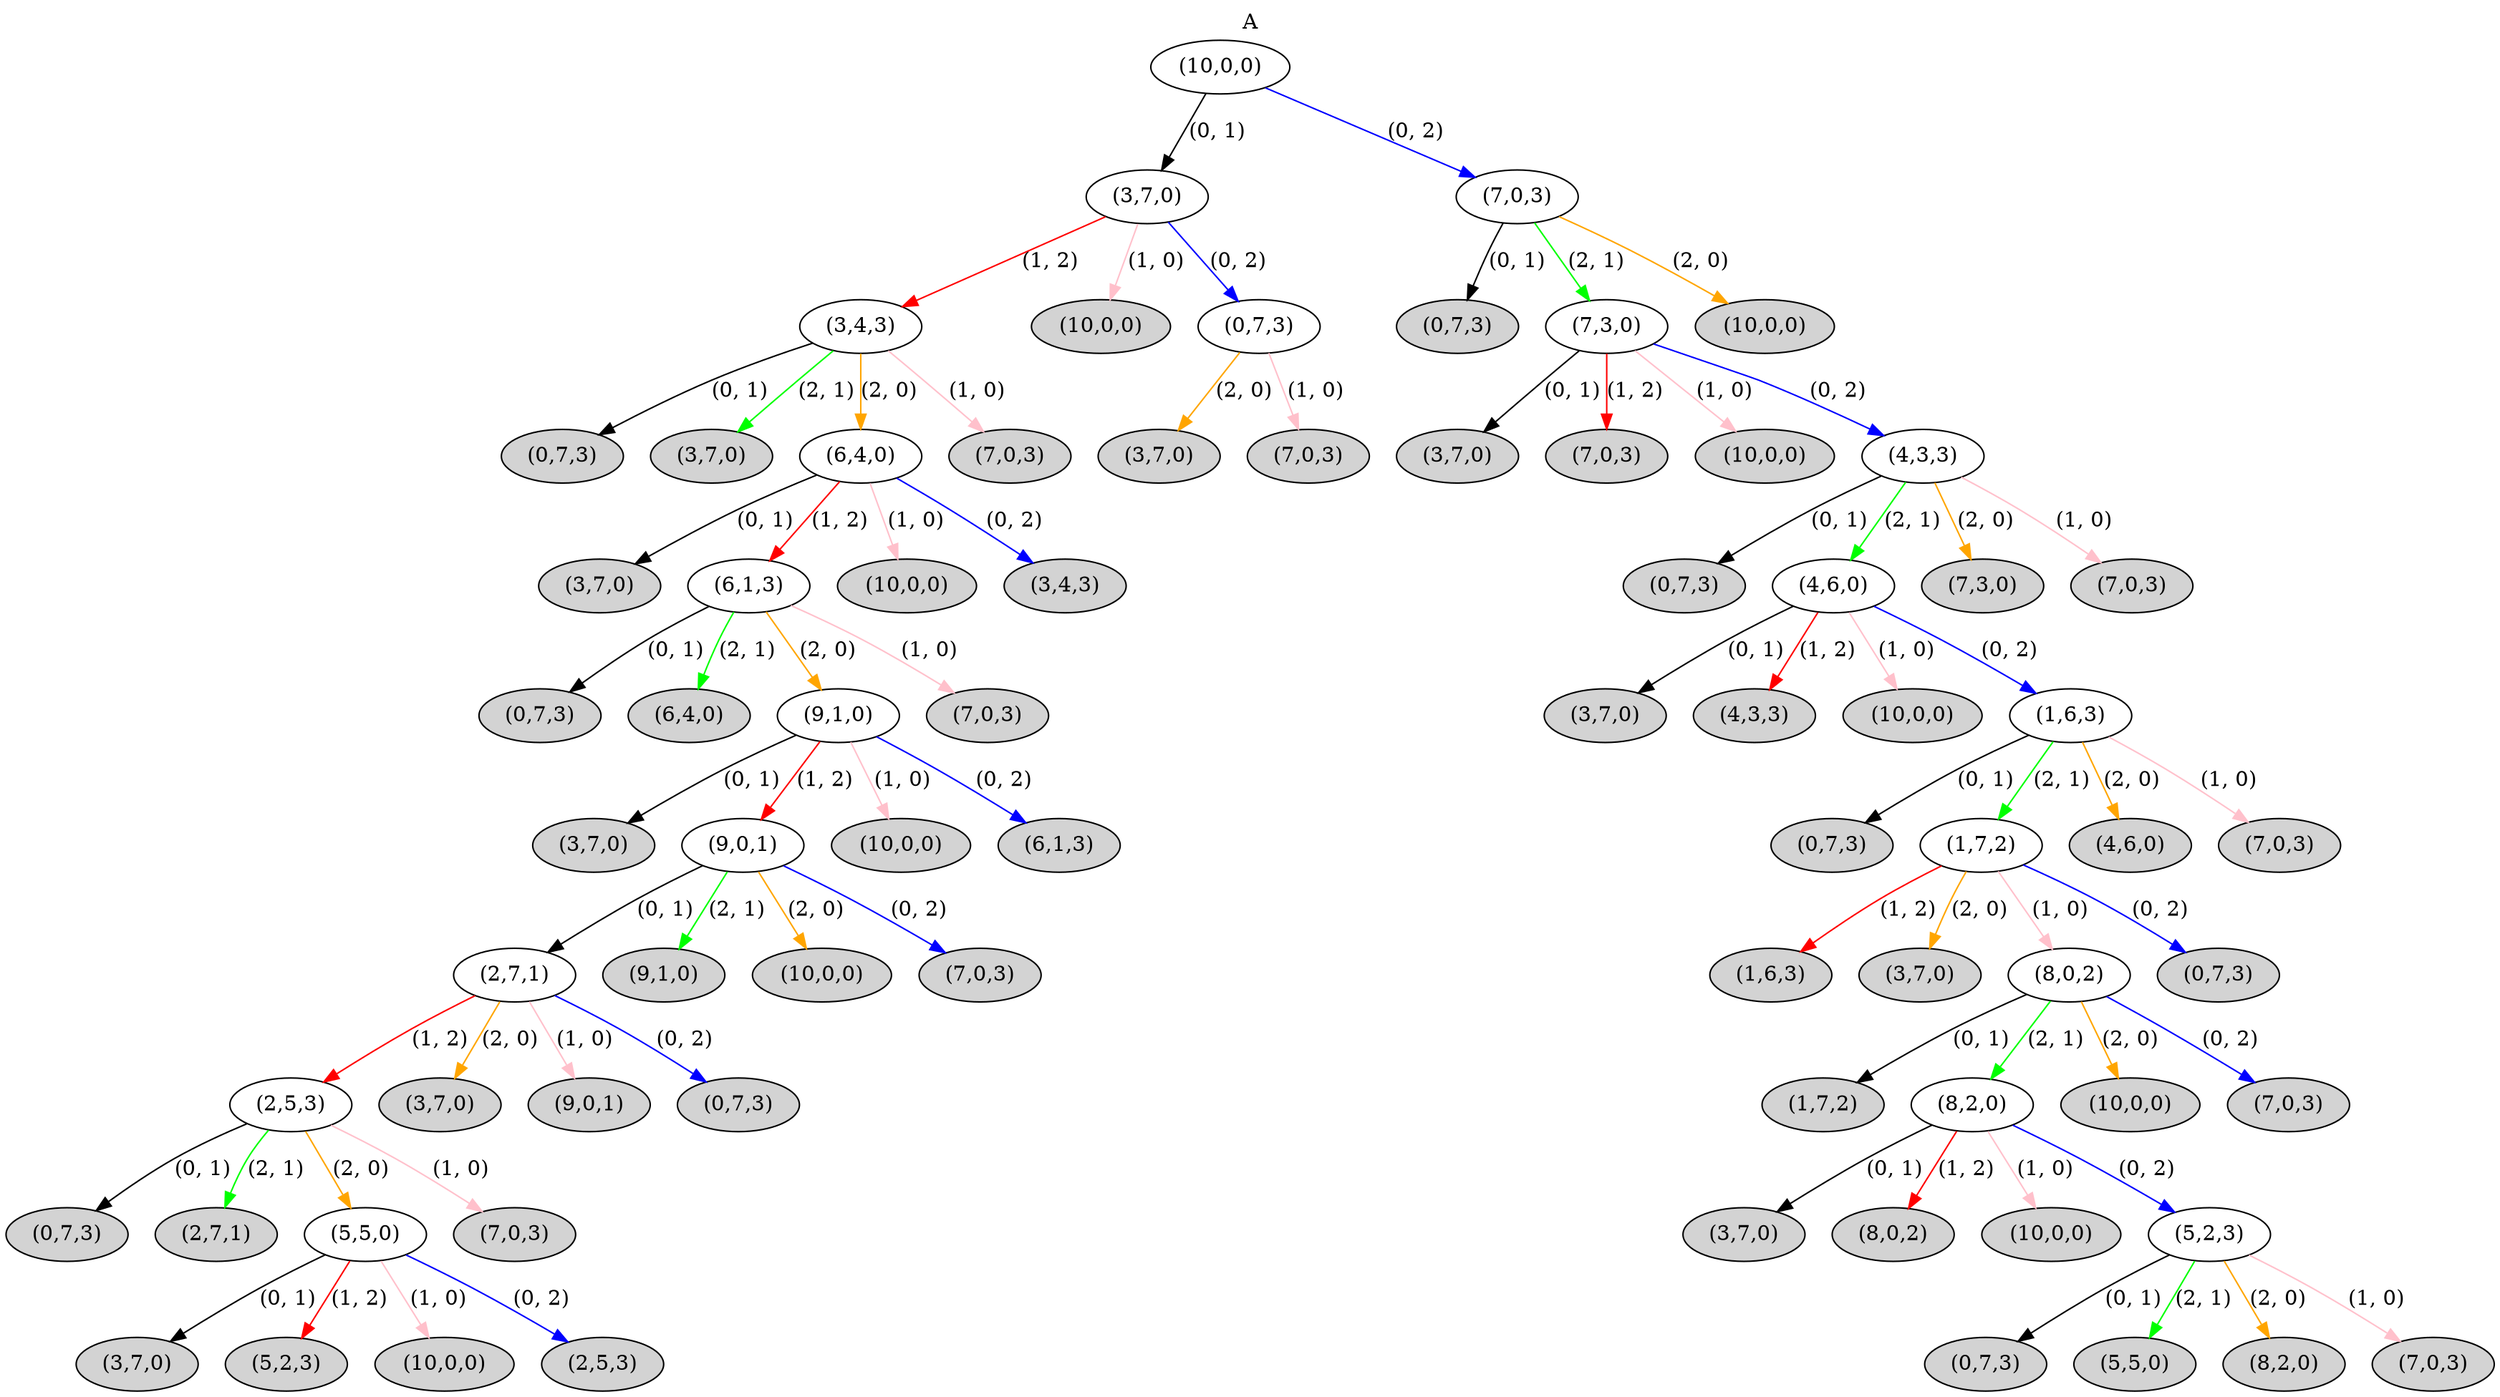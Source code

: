 digraph unix {
labelloc="t";
label="A";
start [label="(10,0,0)"]
btknfbxjak [label="(3,7,0)"]
start->btknfbxjak [color = black][label="(0, 1)"]
start [label="(10,0,0)"]
mquqabfpvd [label="(7,0,3)"]
start->mquqabfpvd [color = blue][label="(0, 2)"]
{rank=same; start }
btknfbxjak [label="(3,7,0)"]
gacymyqzxl [label="(3,4,3)"]
btknfbxjak->gacymyqzxl [color = red][label="(1, 2)"]
btknfbxjak [label="(3,7,0)"]
bynjlfdzsr [label="(10,0,0)"][style=filled]
btknfbxjak->bynjlfdzsr [color = pink][label="(1, 0)"]
btknfbxjak [label="(3,7,0)"]
ydtjjfbgsf [label="(0,7,3)"]
btknfbxjak->ydtjjfbgsf [color = blue][label="(0, 2)"]
mquqabfpvd [label="(7,0,3)"]
dmolekdecx [label="(0,7,3)"][style=filled]
mquqabfpvd->dmolekdecx [color = black][label="(0, 1)"]
mquqabfpvd [label="(7,0,3)"]
yvyvqlhphv [label="(7,3,0)"]
mquqabfpvd->yvyvqlhphv [color = green][label="(2, 1)"]
mquqabfpvd [label="(7,0,3)"]
vqrnjhpwph [label="(10,0,0)"][style=filled]
mquqabfpvd->vqrnjhpwph [color = orange][label="(2, 0)"]
{rank=same; btknfbxjak mquqabfpvd }
gacymyqzxl [label="(3,4,3)"]
mghkzibyma [label="(0,7,3)"][style=filled]
gacymyqzxl->mghkzibyma [color = black][label="(0, 1)"]
gacymyqzxl [label="(3,4,3)"]
hjfvocfkyk [label="(3,7,0)"][style=filled]
gacymyqzxl->hjfvocfkyk [color = green][label="(2, 1)"]
gacymyqzxl [label="(3,4,3)"]
wlyymegsis [label="(6,4,0)"]
gacymyqzxl->wlyymegsis [color = orange][label="(2, 0)"]
gacymyqzxl [label="(3,4,3)"]
diktrqmovm [label="(7,0,3)"][style=filled]
gacymyqzxl->diktrqmovm [color = pink][label="(1, 0)"]
ydtjjfbgsf [label="(0,7,3)"]
mlccaxihua [label="(3,7,0)"][style=filled]
ydtjjfbgsf->mlccaxihua [color = orange][label="(2, 0)"]
ydtjjfbgsf [label="(0,7,3)"]
vbmqmvxwjf [label="(7,0,3)"][style=filled]
ydtjjfbgsf->vbmqmvxwjf [color = pink][label="(1, 0)"]
yvyvqlhphv [label="(7,3,0)"]
ayrcapqiuc [label="(3,7,0)"][style=filled]
yvyvqlhphv->ayrcapqiuc [color = black][label="(0, 1)"]
yvyvqlhphv [label="(7,3,0)"]
mpplfwkngp [label="(7,0,3)"][style=filled]
yvyvqlhphv->mpplfwkngp [color = red][label="(1, 2)"]
yvyvqlhphv [label="(7,3,0)"]
gxwtbavryy [label="(10,0,0)"][style=filled]
yvyvqlhphv->gxwtbavryy [color = pink][label="(1, 0)"]
yvyvqlhphv [label="(7,3,0)"]
kditarohmt [label="(4,3,3)"]
yvyvqlhphv->kditarohmt [color = blue][label="(0, 2)"]
{rank=same; gacymyqzxl ydtjjfbgsf yvyvqlhphv }
wlyymegsis [label="(6,4,0)"]
fgcsxmhcts [label="(3,7,0)"][style=filled]
wlyymegsis->fgcsxmhcts [color = black][label="(0, 1)"]
wlyymegsis [label="(6,4,0)"]
jdwcjwmrgo [label="(6,1,3)"]
wlyymegsis->jdwcjwmrgo [color = red][label="(1, 2)"]
wlyymegsis [label="(6,4,0)"]
nfzkumbzcj [label="(10,0,0)"][style=filled]
wlyymegsis->nfzkumbzcj [color = pink][label="(1, 0)"]
wlyymegsis [label="(6,4,0)"]
iokohyengt [label="(3,4,3)"][style=filled]
wlyymegsis->iokohyengt [color = blue][label="(0, 2)"]
kditarohmt [label="(4,3,3)"]
ulxkdjqmaw [label="(0,7,3)"][style=filled]
kditarohmt->ulxkdjqmaw [color = black][label="(0, 1)"]
kditarohmt [label="(4,3,3)"]
oqxlbgjeio [label="(4,6,0)"]
kditarohmt->oqxlbgjeio [color = green][label="(2, 1)"]
kditarohmt [label="(4,3,3)"]
jglrsdhsdj [label="(7,3,0)"][style=filled]
kditarohmt->jglrsdhsdj [color = orange][label="(2, 0)"]
kditarohmt [label="(4,3,3)"]
zcytwgmiuf [label="(7,0,3)"][style=filled]
kditarohmt->zcytwgmiuf [color = pink][label="(1, 0)"]
{rank=same; wlyymegsis kditarohmt }
jdwcjwmrgo [label="(6,1,3)"]
wcpdhcqnav [label="(0,7,3)"][style=filled]
jdwcjwmrgo->wcpdhcqnav [color = black][label="(0, 1)"]
jdwcjwmrgo [label="(6,1,3)"]
wmcgsiauxr [label="(6,4,0)"][style=filled]
jdwcjwmrgo->wmcgsiauxr [color = green][label="(2, 1)"]
jdwcjwmrgo [label="(6,1,3)"]
fjvjwvuaeu [label="(9,1,0)"]
jdwcjwmrgo->fjvjwvuaeu [color = orange][label="(2, 0)"]
jdwcjwmrgo [label="(6,1,3)"]
epscnszxuz [label="(7,0,3)"][style=filled]
jdwcjwmrgo->epscnszxuz [color = pink][label="(1, 0)"]
oqxlbgjeio [label="(4,6,0)"]
seqivepcls [label="(3,7,0)"][style=filled]
oqxlbgjeio->seqivepcls [color = black][label="(0, 1)"]
oqxlbgjeio [label="(4,6,0)"]
thpfypwbzu [label="(4,3,3)"][style=filled]
oqxlbgjeio->thpfypwbzu [color = red][label="(1, 2)"]
oqxlbgjeio [label="(4,6,0)"]
vuvqmnkbqy [label="(10,0,0)"][style=filled]
oqxlbgjeio->vuvqmnkbqy [color = pink][label="(1, 0)"]
oqxlbgjeio [label="(4,6,0)"]
aulunbkawk [label="(1,6,3)"]
oqxlbgjeio->aulunbkawk [color = blue][label="(0, 2)"]
{rank=same; jdwcjwmrgo oqxlbgjeio }
fjvjwvuaeu [label="(9,1,0)"]
yrghyiikyv [label="(3,7,0)"][style=filled]
fjvjwvuaeu->yrghyiikyv [color = black][label="(0, 1)"]
fjvjwvuaeu [label="(9,1,0)"]
xxpyoeclke [label="(9,0,1)"]
fjvjwvuaeu->xxpyoeclke [color = red][label="(1, 2)"]
fjvjwvuaeu [label="(9,1,0)"]
ayykaxcdst [label="(10,0,0)"][style=filled]
fjvjwvuaeu->ayykaxcdst [color = pink][label="(1, 0)"]
fjvjwvuaeu [label="(9,1,0)"]
jxybcghkim [label="(6,1,3)"][style=filled]
fjvjwvuaeu->jxybcghkim [color = blue][label="(0, 2)"]
aulunbkawk [label="(1,6,3)"]
kkssbdqizw [label="(0,7,3)"][style=filled]
aulunbkawk->kkssbdqizw [color = black][label="(0, 1)"]
aulunbkawk [label="(1,6,3)"]
vukltjrogr [label="(1,7,2)"]
aulunbkawk->vukltjrogr [color = green][label="(2, 1)"]
aulunbkawk [label="(1,6,3)"]
zfyhsvswus [label="(4,6,0)"][style=filled]
aulunbkawk->zfyhsvswus [color = orange][label="(2, 0)"]
aulunbkawk [label="(1,6,3)"]
uneggzqtyj [label="(7,0,3)"][style=filled]
aulunbkawk->uneggzqtyj [color = pink][label="(1, 0)"]
{rank=same; fjvjwvuaeu aulunbkawk }
xxpyoeclke [label="(9,0,1)"]
lwttcdmlzh [label="(2,7,1)"]
xxpyoeclke->lwttcdmlzh [color = black][label="(0, 1)"]
xxpyoeclke [label="(9,0,1)"]
ooybmxhirb [label="(9,1,0)"][style=filled]
xxpyoeclke->ooybmxhirb [color = green][label="(2, 1)"]
xxpyoeclke [label="(9,0,1)"]
ykeoxtoetu [label="(10,0,0)"][style=filled]
xxpyoeclke->ykeoxtoetu [color = orange][label="(2, 0)"]
xxpyoeclke [label="(9,0,1)"]
wxvkjdhdab [label="(7,0,3)"][style=filled]
xxpyoeclke->wxvkjdhdab [color = blue][label="(0, 2)"]
vukltjrogr [label="(1,7,2)"]
okwlogftol [label="(1,6,3)"][style=filled]
vukltjrogr->okwlogftol [color = red][label="(1, 2)"]
vukltjrogr [label="(1,7,2)"]
ddlhesisic [label="(3,7,0)"][style=filled]
vukltjrogr->ddlhesisic [color = orange][label="(2, 0)"]
vukltjrogr [label="(1,7,2)"]
nbjjchxrfo [label="(8,0,2)"]
vukltjrogr->nbjjchxrfo [color = pink][label="(1, 0)"]
vukltjrogr [label="(1,7,2)"]
gexfneyopt [label="(0,7,3)"][style=filled]
vukltjrogr->gexfneyopt [color = blue][label="(0, 2)"]
{rank=same; xxpyoeclke vukltjrogr }
lwttcdmlzh [label="(2,7,1)"]
bybpwyaxxu [label="(2,5,3)"]
lwttcdmlzh->bybpwyaxxu [color = red][label="(1, 2)"]
lwttcdmlzh [label="(2,7,1)"]
vmyoxtjxgr [label="(3,7,0)"][style=filled]
lwttcdmlzh->vmyoxtjxgr [color = orange][label="(2, 0)"]
lwttcdmlzh [label="(2,7,1)"]
wxyadffxvv [label="(9,0,1)"][style=filled]
lwttcdmlzh->wxyadffxvv [color = pink][label="(1, 0)"]
lwttcdmlzh [label="(2,7,1)"]
stzbooyotk [label="(0,7,3)"][style=filled]
lwttcdmlzh->stzbooyotk [color = blue][label="(0, 2)"]
nbjjchxrfo [label="(8,0,2)"]
zinxakogjb [label="(1,7,2)"][style=filled]
nbjjchxrfo->zinxakogjb [color = black][label="(0, 1)"]
nbjjchxrfo [label="(8,0,2)"]
pkbsyotoul [label="(8,2,0)"]
nbjjchxrfo->pkbsyotoul [color = green][label="(2, 1)"]
nbjjchxrfo [label="(8,0,2)"]
bajxwggwic [label="(10,0,0)"][style=filled]
nbjjchxrfo->bajxwggwic [color = orange][label="(2, 0)"]
nbjjchxrfo [label="(8,0,2)"]
xjnurgupeu [label="(7,0,3)"][style=filled]
nbjjchxrfo->xjnurgupeu [color = blue][label="(0, 2)"]
{rank=same; lwttcdmlzh nbjjchxrfo }
bybpwyaxxu [label="(2,5,3)"]
klahzejvym [label="(0,7,3)"][style=filled]
bybpwyaxxu->klahzejvym [color = black][label="(0, 1)"]
bybpwyaxxu [label="(2,5,3)"]
xhzknqshaj [label="(2,7,1)"][style=filled]
bybpwyaxxu->xhzknqshaj [color = green][label="(2, 1)"]
bybpwyaxxu [label="(2,5,3)"]
jtyrxojyiy [label="(5,5,0)"]
bybpwyaxxu->jtyrxojyiy [color = orange][label="(2, 0)"]
bybpwyaxxu [label="(2,5,3)"]
yhpkaimeqq [label="(7,0,3)"][style=filled]
bybpwyaxxu->yhpkaimeqq [color = pink][label="(1, 0)"]
pkbsyotoul [label="(8,2,0)"]
hvmzpyfxzp [label="(3,7,0)"][style=filled]
pkbsyotoul->hvmzpyfxzp [color = black][label="(0, 1)"]
pkbsyotoul [label="(8,2,0)"]
atdzuwtcok [label="(8,0,2)"][style=filled]
pkbsyotoul->atdzuwtcok [color = red][label="(1, 2)"]
pkbsyotoul [label="(8,2,0)"]
lntnuhosku [label="(10,0,0)"][style=filled]
pkbsyotoul->lntnuhosku [color = pink][label="(1, 0)"]
pkbsyotoul [label="(8,2,0)"]
iqfwzmgyas [label="(5,2,3)"]
pkbsyotoul->iqfwzmgyas [color = blue][label="(0, 2)"]
{rank=same; bybpwyaxxu pkbsyotoul }
jtyrxojyiy [label="(5,5,0)"]
moxyjwukvx [label="(3,7,0)"][style=filled]
jtyrxojyiy->moxyjwukvx [color = black][label="(0, 1)"]
jtyrxojyiy [label="(5,5,0)"]
jzcuqlghzg [label="(5,2,3)"][style=filled]
jtyrxojyiy->jzcuqlghzg [color = red][label="(1, 2)"]
jtyrxojyiy [label="(5,5,0)"]
fdxvehtdtg [label="(10,0,0)"][style=filled]
jtyrxojyiy->fdxvehtdtg [color = pink][label="(1, 0)"]
jtyrxojyiy [label="(5,5,0)"]
lgqarebhht [label="(2,5,3)"][style=filled]
jtyrxojyiy->lgqarebhht [color = blue][label="(0, 2)"]
iqfwzmgyas [label="(5,2,3)"]
xmuexokzes [label="(0,7,3)"][style=filled]
iqfwzmgyas->xmuexokzes [color = black][label="(0, 1)"]
iqfwzmgyas [label="(5,2,3)"]
dnoscdumnm [label="(5,5,0)"][style=filled]
iqfwzmgyas->dnoscdumnm [color = green][label="(2, 1)"]
iqfwzmgyas [label="(5,2,3)"]
lokkoakekv [label="(8,2,0)"][style=filled]
iqfwzmgyas->lokkoakekv [color = orange][label="(2, 0)"]
iqfwzmgyas [label="(5,2,3)"]
dtboujmyri [label="(7,0,3)"][style=filled]
iqfwzmgyas->dtboujmyri [color = pink][label="(1, 0)"]
{rank=same; jtyrxojyiy iqfwzmgyas }
}
